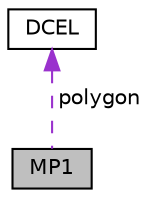 digraph "MP1"
{
 // LATEX_PDF_SIZE
  edge [fontname="Helvetica",fontsize="10",labelfontname="Helvetica",labelfontsize="10"];
  node [fontname="Helvetica",fontsize="10",shape=record];
  Node1 [label="MP1",height=0.2,width=0.4,color="black", fillcolor="grey75", style="filled", fontcolor="black",tooltip=" "];
  Node2 -> Node1 [dir="back",color="darkorchid3",fontsize="10",style="dashed",label=" polygon" ,fontname="Helvetica"];
  Node2 [label="DCEL",height=0.2,width=0.4,color="black", fillcolor="white", style="filled",URL="$classDCEL.html",tooltip=" "];
}
